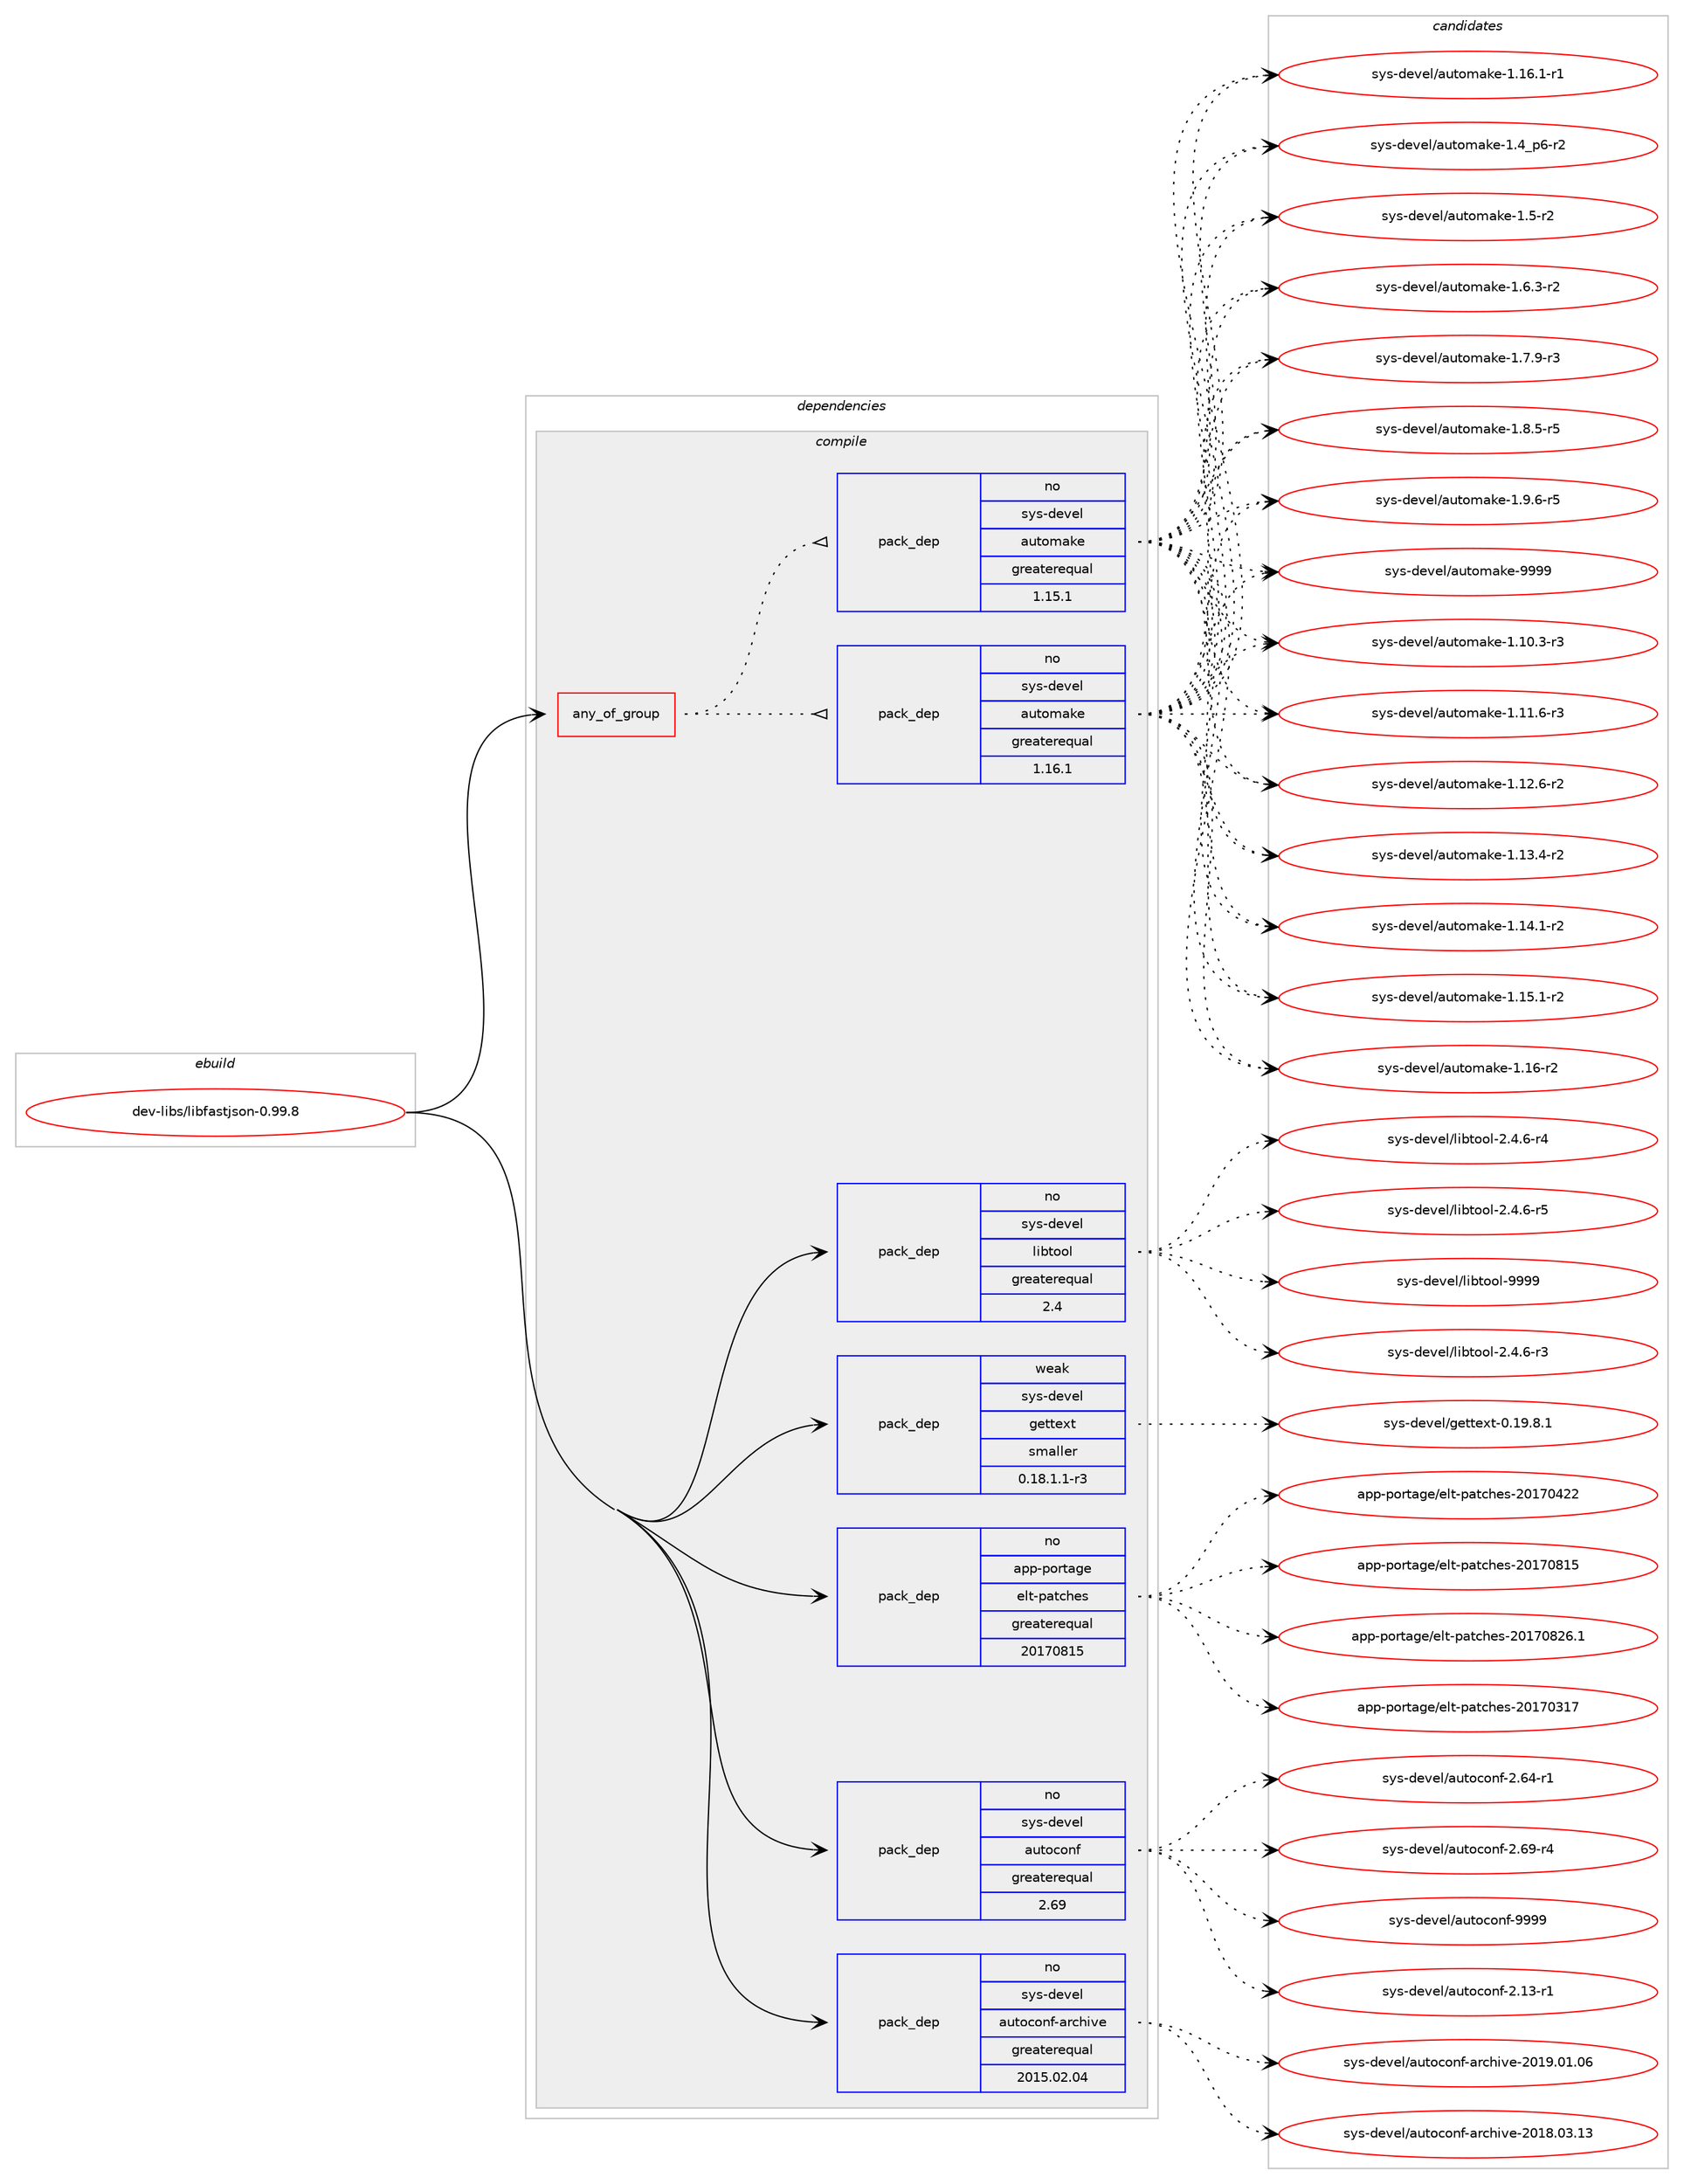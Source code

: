digraph prolog {

# *************
# Graph options
# *************

newrank=true;
concentrate=true;
compound=true;
graph [rankdir=LR,fontname=Helvetica,fontsize=10,ranksep=1.5];#, ranksep=2.5, nodesep=0.2];
edge  [arrowhead=vee];
node  [fontname=Helvetica,fontsize=10];

# **********
# The ebuild
# **********

subgraph cluster_leftcol {
color=gray;
rank=same;
label=<<i>ebuild</i>>;
id [label="dev-libs/libfastjson-0.99.8", color=red, width=4, href="../dev-libs/libfastjson-0.99.8.svg"];
}

# ****************
# The dependencies
# ****************

subgraph cluster_midcol {
color=gray;
label=<<i>dependencies</i>>;
subgraph cluster_compile {
fillcolor="#eeeeee";
style=filled;
label=<<i>compile</i>>;
subgraph any22248 {
dependency1367669 [label=<<TABLE BORDER="0" CELLBORDER="1" CELLSPACING="0" CELLPADDING="4"><TR><TD CELLPADDING="10">any_of_group</TD></TR></TABLE>>, shape=none, color=red];subgraph pack978924 {
dependency1367670 [label=<<TABLE BORDER="0" CELLBORDER="1" CELLSPACING="0" CELLPADDING="4" WIDTH="220"><TR><TD ROWSPAN="6" CELLPADDING="30">pack_dep</TD></TR><TR><TD WIDTH="110">no</TD></TR><TR><TD>sys-devel</TD></TR><TR><TD>automake</TD></TR><TR><TD>greaterequal</TD></TR><TR><TD>1.16.1</TD></TR></TABLE>>, shape=none, color=blue];
}
dependency1367669:e -> dependency1367670:w [weight=20,style="dotted",arrowhead="oinv"];
subgraph pack978925 {
dependency1367671 [label=<<TABLE BORDER="0" CELLBORDER="1" CELLSPACING="0" CELLPADDING="4" WIDTH="220"><TR><TD ROWSPAN="6" CELLPADDING="30">pack_dep</TD></TR><TR><TD WIDTH="110">no</TD></TR><TR><TD>sys-devel</TD></TR><TR><TD>automake</TD></TR><TR><TD>greaterequal</TD></TR><TR><TD>1.15.1</TD></TR></TABLE>>, shape=none, color=blue];
}
dependency1367669:e -> dependency1367671:w [weight=20,style="dotted",arrowhead="oinv"];
}
id:e -> dependency1367669:w [weight=20,style="solid",arrowhead="vee"];
subgraph pack978926 {
dependency1367672 [label=<<TABLE BORDER="0" CELLBORDER="1" CELLSPACING="0" CELLPADDING="4" WIDTH="220"><TR><TD ROWSPAN="6" CELLPADDING="30">pack_dep</TD></TR><TR><TD WIDTH="110">no</TD></TR><TR><TD>app-portage</TD></TR><TR><TD>elt-patches</TD></TR><TR><TD>greaterequal</TD></TR><TR><TD>20170815</TD></TR></TABLE>>, shape=none, color=blue];
}
id:e -> dependency1367672:w [weight=20,style="solid",arrowhead="vee"];
subgraph pack978927 {
dependency1367673 [label=<<TABLE BORDER="0" CELLBORDER="1" CELLSPACING="0" CELLPADDING="4" WIDTH="220"><TR><TD ROWSPAN="6" CELLPADDING="30">pack_dep</TD></TR><TR><TD WIDTH="110">no</TD></TR><TR><TD>sys-devel</TD></TR><TR><TD>autoconf</TD></TR><TR><TD>greaterequal</TD></TR><TR><TD>2.69</TD></TR></TABLE>>, shape=none, color=blue];
}
id:e -> dependency1367673:w [weight=20,style="solid",arrowhead="vee"];
subgraph pack978928 {
dependency1367674 [label=<<TABLE BORDER="0" CELLBORDER="1" CELLSPACING="0" CELLPADDING="4" WIDTH="220"><TR><TD ROWSPAN="6" CELLPADDING="30">pack_dep</TD></TR><TR><TD WIDTH="110">no</TD></TR><TR><TD>sys-devel</TD></TR><TR><TD>autoconf-archive</TD></TR><TR><TD>greaterequal</TD></TR><TR><TD>2015.02.04</TD></TR></TABLE>>, shape=none, color=blue];
}
id:e -> dependency1367674:w [weight=20,style="solid",arrowhead="vee"];
subgraph pack978929 {
dependency1367675 [label=<<TABLE BORDER="0" CELLBORDER="1" CELLSPACING="0" CELLPADDING="4" WIDTH="220"><TR><TD ROWSPAN="6" CELLPADDING="30">pack_dep</TD></TR><TR><TD WIDTH="110">no</TD></TR><TR><TD>sys-devel</TD></TR><TR><TD>libtool</TD></TR><TR><TD>greaterequal</TD></TR><TR><TD>2.4</TD></TR></TABLE>>, shape=none, color=blue];
}
id:e -> dependency1367675:w [weight=20,style="solid",arrowhead="vee"];
subgraph pack978930 {
dependency1367676 [label=<<TABLE BORDER="0" CELLBORDER="1" CELLSPACING="0" CELLPADDING="4" WIDTH="220"><TR><TD ROWSPAN="6" CELLPADDING="30">pack_dep</TD></TR><TR><TD WIDTH="110">weak</TD></TR><TR><TD>sys-devel</TD></TR><TR><TD>gettext</TD></TR><TR><TD>smaller</TD></TR><TR><TD>0.18.1.1-r3</TD></TR></TABLE>>, shape=none, color=blue];
}
id:e -> dependency1367676:w [weight=20,style="solid",arrowhead="vee"];
}
subgraph cluster_compileandrun {
fillcolor="#eeeeee";
style=filled;
label=<<i>compile and run</i>>;
}
subgraph cluster_run {
fillcolor="#eeeeee";
style=filled;
label=<<i>run</i>>;
}
}

# **************
# The candidates
# **************

subgraph cluster_choices {
rank=same;
color=gray;
label=<<i>candidates</i>>;

subgraph choice978924 {
color=black;
nodesep=1;
choice11512111545100101118101108479711711611110997107101454946494846514511451 [label="sys-devel/automake-1.10.3-r3", color=red, width=4,href="../sys-devel/automake-1.10.3-r3.svg"];
choice11512111545100101118101108479711711611110997107101454946494946544511451 [label="sys-devel/automake-1.11.6-r3", color=red, width=4,href="../sys-devel/automake-1.11.6-r3.svg"];
choice11512111545100101118101108479711711611110997107101454946495046544511450 [label="sys-devel/automake-1.12.6-r2", color=red, width=4,href="../sys-devel/automake-1.12.6-r2.svg"];
choice11512111545100101118101108479711711611110997107101454946495146524511450 [label="sys-devel/automake-1.13.4-r2", color=red, width=4,href="../sys-devel/automake-1.13.4-r2.svg"];
choice11512111545100101118101108479711711611110997107101454946495246494511450 [label="sys-devel/automake-1.14.1-r2", color=red, width=4,href="../sys-devel/automake-1.14.1-r2.svg"];
choice11512111545100101118101108479711711611110997107101454946495346494511450 [label="sys-devel/automake-1.15.1-r2", color=red, width=4,href="../sys-devel/automake-1.15.1-r2.svg"];
choice1151211154510010111810110847971171161111099710710145494649544511450 [label="sys-devel/automake-1.16-r2", color=red, width=4,href="../sys-devel/automake-1.16-r2.svg"];
choice11512111545100101118101108479711711611110997107101454946495446494511449 [label="sys-devel/automake-1.16.1-r1", color=red, width=4,href="../sys-devel/automake-1.16.1-r1.svg"];
choice115121115451001011181011084797117116111109971071014549465295112544511450 [label="sys-devel/automake-1.4_p6-r2", color=red, width=4,href="../sys-devel/automake-1.4_p6-r2.svg"];
choice11512111545100101118101108479711711611110997107101454946534511450 [label="sys-devel/automake-1.5-r2", color=red, width=4,href="../sys-devel/automake-1.5-r2.svg"];
choice115121115451001011181011084797117116111109971071014549465446514511450 [label="sys-devel/automake-1.6.3-r2", color=red, width=4,href="../sys-devel/automake-1.6.3-r2.svg"];
choice115121115451001011181011084797117116111109971071014549465546574511451 [label="sys-devel/automake-1.7.9-r3", color=red, width=4,href="../sys-devel/automake-1.7.9-r3.svg"];
choice115121115451001011181011084797117116111109971071014549465646534511453 [label="sys-devel/automake-1.8.5-r5", color=red, width=4,href="../sys-devel/automake-1.8.5-r5.svg"];
choice115121115451001011181011084797117116111109971071014549465746544511453 [label="sys-devel/automake-1.9.6-r5", color=red, width=4,href="../sys-devel/automake-1.9.6-r5.svg"];
choice115121115451001011181011084797117116111109971071014557575757 [label="sys-devel/automake-9999", color=red, width=4,href="../sys-devel/automake-9999.svg"];
dependency1367670:e -> choice11512111545100101118101108479711711611110997107101454946494846514511451:w [style=dotted,weight="100"];
dependency1367670:e -> choice11512111545100101118101108479711711611110997107101454946494946544511451:w [style=dotted,weight="100"];
dependency1367670:e -> choice11512111545100101118101108479711711611110997107101454946495046544511450:w [style=dotted,weight="100"];
dependency1367670:e -> choice11512111545100101118101108479711711611110997107101454946495146524511450:w [style=dotted,weight="100"];
dependency1367670:e -> choice11512111545100101118101108479711711611110997107101454946495246494511450:w [style=dotted,weight="100"];
dependency1367670:e -> choice11512111545100101118101108479711711611110997107101454946495346494511450:w [style=dotted,weight="100"];
dependency1367670:e -> choice1151211154510010111810110847971171161111099710710145494649544511450:w [style=dotted,weight="100"];
dependency1367670:e -> choice11512111545100101118101108479711711611110997107101454946495446494511449:w [style=dotted,weight="100"];
dependency1367670:e -> choice115121115451001011181011084797117116111109971071014549465295112544511450:w [style=dotted,weight="100"];
dependency1367670:e -> choice11512111545100101118101108479711711611110997107101454946534511450:w [style=dotted,weight="100"];
dependency1367670:e -> choice115121115451001011181011084797117116111109971071014549465446514511450:w [style=dotted,weight="100"];
dependency1367670:e -> choice115121115451001011181011084797117116111109971071014549465546574511451:w [style=dotted,weight="100"];
dependency1367670:e -> choice115121115451001011181011084797117116111109971071014549465646534511453:w [style=dotted,weight="100"];
dependency1367670:e -> choice115121115451001011181011084797117116111109971071014549465746544511453:w [style=dotted,weight="100"];
dependency1367670:e -> choice115121115451001011181011084797117116111109971071014557575757:w [style=dotted,weight="100"];
}
subgraph choice978925 {
color=black;
nodesep=1;
choice11512111545100101118101108479711711611110997107101454946494846514511451 [label="sys-devel/automake-1.10.3-r3", color=red, width=4,href="../sys-devel/automake-1.10.3-r3.svg"];
choice11512111545100101118101108479711711611110997107101454946494946544511451 [label="sys-devel/automake-1.11.6-r3", color=red, width=4,href="../sys-devel/automake-1.11.6-r3.svg"];
choice11512111545100101118101108479711711611110997107101454946495046544511450 [label="sys-devel/automake-1.12.6-r2", color=red, width=4,href="../sys-devel/automake-1.12.6-r2.svg"];
choice11512111545100101118101108479711711611110997107101454946495146524511450 [label="sys-devel/automake-1.13.4-r2", color=red, width=4,href="../sys-devel/automake-1.13.4-r2.svg"];
choice11512111545100101118101108479711711611110997107101454946495246494511450 [label="sys-devel/automake-1.14.1-r2", color=red, width=4,href="../sys-devel/automake-1.14.1-r2.svg"];
choice11512111545100101118101108479711711611110997107101454946495346494511450 [label="sys-devel/automake-1.15.1-r2", color=red, width=4,href="../sys-devel/automake-1.15.1-r2.svg"];
choice1151211154510010111810110847971171161111099710710145494649544511450 [label="sys-devel/automake-1.16-r2", color=red, width=4,href="../sys-devel/automake-1.16-r2.svg"];
choice11512111545100101118101108479711711611110997107101454946495446494511449 [label="sys-devel/automake-1.16.1-r1", color=red, width=4,href="../sys-devel/automake-1.16.1-r1.svg"];
choice115121115451001011181011084797117116111109971071014549465295112544511450 [label="sys-devel/automake-1.4_p6-r2", color=red, width=4,href="../sys-devel/automake-1.4_p6-r2.svg"];
choice11512111545100101118101108479711711611110997107101454946534511450 [label="sys-devel/automake-1.5-r2", color=red, width=4,href="../sys-devel/automake-1.5-r2.svg"];
choice115121115451001011181011084797117116111109971071014549465446514511450 [label="sys-devel/automake-1.6.3-r2", color=red, width=4,href="../sys-devel/automake-1.6.3-r2.svg"];
choice115121115451001011181011084797117116111109971071014549465546574511451 [label="sys-devel/automake-1.7.9-r3", color=red, width=4,href="../sys-devel/automake-1.7.9-r3.svg"];
choice115121115451001011181011084797117116111109971071014549465646534511453 [label="sys-devel/automake-1.8.5-r5", color=red, width=4,href="../sys-devel/automake-1.8.5-r5.svg"];
choice115121115451001011181011084797117116111109971071014549465746544511453 [label="sys-devel/automake-1.9.6-r5", color=red, width=4,href="../sys-devel/automake-1.9.6-r5.svg"];
choice115121115451001011181011084797117116111109971071014557575757 [label="sys-devel/automake-9999", color=red, width=4,href="../sys-devel/automake-9999.svg"];
dependency1367671:e -> choice11512111545100101118101108479711711611110997107101454946494846514511451:w [style=dotted,weight="100"];
dependency1367671:e -> choice11512111545100101118101108479711711611110997107101454946494946544511451:w [style=dotted,weight="100"];
dependency1367671:e -> choice11512111545100101118101108479711711611110997107101454946495046544511450:w [style=dotted,weight="100"];
dependency1367671:e -> choice11512111545100101118101108479711711611110997107101454946495146524511450:w [style=dotted,weight="100"];
dependency1367671:e -> choice11512111545100101118101108479711711611110997107101454946495246494511450:w [style=dotted,weight="100"];
dependency1367671:e -> choice11512111545100101118101108479711711611110997107101454946495346494511450:w [style=dotted,weight="100"];
dependency1367671:e -> choice1151211154510010111810110847971171161111099710710145494649544511450:w [style=dotted,weight="100"];
dependency1367671:e -> choice11512111545100101118101108479711711611110997107101454946495446494511449:w [style=dotted,weight="100"];
dependency1367671:e -> choice115121115451001011181011084797117116111109971071014549465295112544511450:w [style=dotted,weight="100"];
dependency1367671:e -> choice11512111545100101118101108479711711611110997107101454946534511450:w [style=dotted,weight="100"];
dependency1367671:e -> choice115121115451001011181011084797117116111109971071014549465446514511450:w [style=dotted,weight="100"];
dependency1367671:e -> choice115121115451001011181011084797117116111109971071014549465546574511451:w [style=dotted,weight="100"];
dependency1367671:e -> choice115121115451001011181011084797117116111109971071014549465646534511453:w [style=dotted,weight="100"];
dependency1367671:e -> choice115121115451001011181011084797117116111109971071014549465746544511453:w [style=dotted,weight="100"];
dependency1367671:e -> choice115121115451001011181011084797117116111109971071014557575757:w [style=dotted,weight="100"];
}
subgraph choice978926 {
color=black;
nodesep=1;
choice97112112451121111141169710310147101108116451129711699104101115455048495548514955 [label="app-portage/elt-patches-20170317", color=red, width=4,href="../app-portage/elt-patches-20170317.svg"];
choice97112112451121111141169710310147101108116451129711699104101115455048495548525050 [label="app-portage/elt-patches-20170422", color=red, width=4,href="../app-portage/elt-patches-20170422.svg"];
choice97112112451121111141169710310147101108116451129711699104101115455048495548564953 [label="app-portage/elt-patches-20170815", color=red, width=4,href="../app-portage/elt-patches-20170815.svg"];
choice971121124511211111411697103101471011081164511297116991041011154550484955485650544649 [label="app-portage/elt-patches-20170826.1", color=red, width=4,href="../app-portage/elt-patches-20170826.1.svg"];
dependency1367672:e -> choice97112112451121111141169710310147101108116451129711699104101115455048495548514955:w [style=dotted,weight="100"];
dependency1367672:e -> choice97112112451121111141169710310147101108116451129711699104101115455048495548525050:w [style=dotted,weight="100"];
dependency1367672:e -> choice97112112451121111141169710310147101108116451129711699104101115455048495548564953:w [style=dotted,weight="100"];
dependency1367672:e -> choice971121124511211111411697103101471011081164511297116991041011154550484955485650544649:w [style=dotted,weight="100"];
}
subgraph choice978927 {
color=black;
nodesep=1;
choice1151211154510010111810110847971171161119911111010245504649514511449 [label="sys-devel/autoconf-2.13-r1", color=red, width=4,href="../sys-devel/autoconf-2.13-r1.svg"];
choice1151211154510010111810110847971171161119911111010245504654524511449 [label="sys-devel/autoconf-2.64-r1", color=red, width=4,href="../sys-devel/autoconf-2.64-r1.svg"];
choice1151211154510010111810110847971171161119911111010245504654574511452 [label="sys-devel/autoconf-2.69-r4", color=red, width=4,href="../sys-devel/autoconf-2.69-r4.svg"];
choice115121115451001011181011084797117116111991111101024557575757 [label="sys-devel/autoconf-9999", color=red, width=4,href="../sys-devel/autoconf-9999.svg"];
dependency1367673:e -> choice1151211154510010111810110847971171161119911111010245504649514511449:w [style=dotted,weight="100"];
dependency1367673:e -> choice1151211154510010111810110847971171161119911111010245504654524511449:w [style=dotted,weight="100"];
dependency1367673:e -> choice1151211154510010111810110847971171161119911111010245504654574511452:w [style=dotted,weight="100"];
dependency1367673:e -> choice115121115451001011181011084797117116111991111101024557575757:w [style=dotted,weight="100"];
}
subgraph choice978928 {
color=black;
nodesep=1;
choice115121115451001011181011084797117116111991111101024597114991041051181014550484956464851464951 [label="sys-devel/autoconf-archive-2018.03.13", color=red, width=4,href="../sys-devel/autoconf-archive-2018.03.13.svg"];
choice115121115451001011181011084797117116111991111101024597114991041051181014550484957464849464854 [label="sys-devel/autoconf-archive-2019.01.06", color=red, width=4,href="../sys-devel/autoconf-archive-2019.01.06.svg"];
dependency1367674:e -> choice115121115451001011181011084797117116111991111101024597114991041051181014550484956464851464951:w [style=dotted,weight="100"];
dependency1367674:e -> choice115121115451001011181011084797117116111991111101024597114991041051181014550484957464849464854:w [style=dotted,weight="100"];
}
subgraph choice978929 {
color=black;
nodesep=1;
choice1151211154510010111810110847108105981161111111084550465246544511451 [label="sys-devel/libtool-2.4.6-r3", color=red, width=4,href="../sys-devel/libtool-2.4.6-r3.svg"];
choice1151211154510010111810110847108105981161111111084550465246544511452 [label="sys-devel/libtool-2.4.6-r4", color=red, width=4,href="../sys-devel/libtool-2.4.6-r4.svg"];
choice1151211154510010111810110847108105981161111111084550465246544511453 [label="sys-devel/libtool-2.4.6-r5", color=red, width=4,href="../sys-devel/libtool-2.4.6-r5.svg"];
choice1151211154510010111810110847108105981161111111084557575757 [label="sys-devel/libtool-9999", color=red, width=4,href="../sys-devel/libtool-9999.svg"];
dependency1367675:e -> choice1151211154510010111810110847108105981161111111084550465246544511451:w [style=dotted,weight="100"];
dependency1367675:e -> choice1151211154510010111810110847108105981161111111084550465246544511452:w [style=dotted,weight="100"];
dependency1367675:e -> choice1151211154510010111810110847108105981161111111084550465246544511453:w [style=dotted,weight="100"];
dependency1367675:e -> choice1151211154510010111810110847108105981161111111084557575757:w [style=dotted,weight="100"];
}
subgraph choice978930 {
color=black;
nodesep=1;
choice1151211154510010111810110847103101116116101120116454846495746564649 [label="sys-devel/gettext-0.19.8.1", color=red, width=4,href="../sys-devel/gettext-0.19.8.1.svg"];
dependency1367676:e -> choice1151211154510010111810110847103101116116101120116454846495746564649:w [style=dotted,weight="100"];
}
}

}
